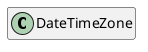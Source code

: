 @startuml
set namespaceSeparator \\
hide members
hide << alias >> circle

class DateTimeZone
@enduml
